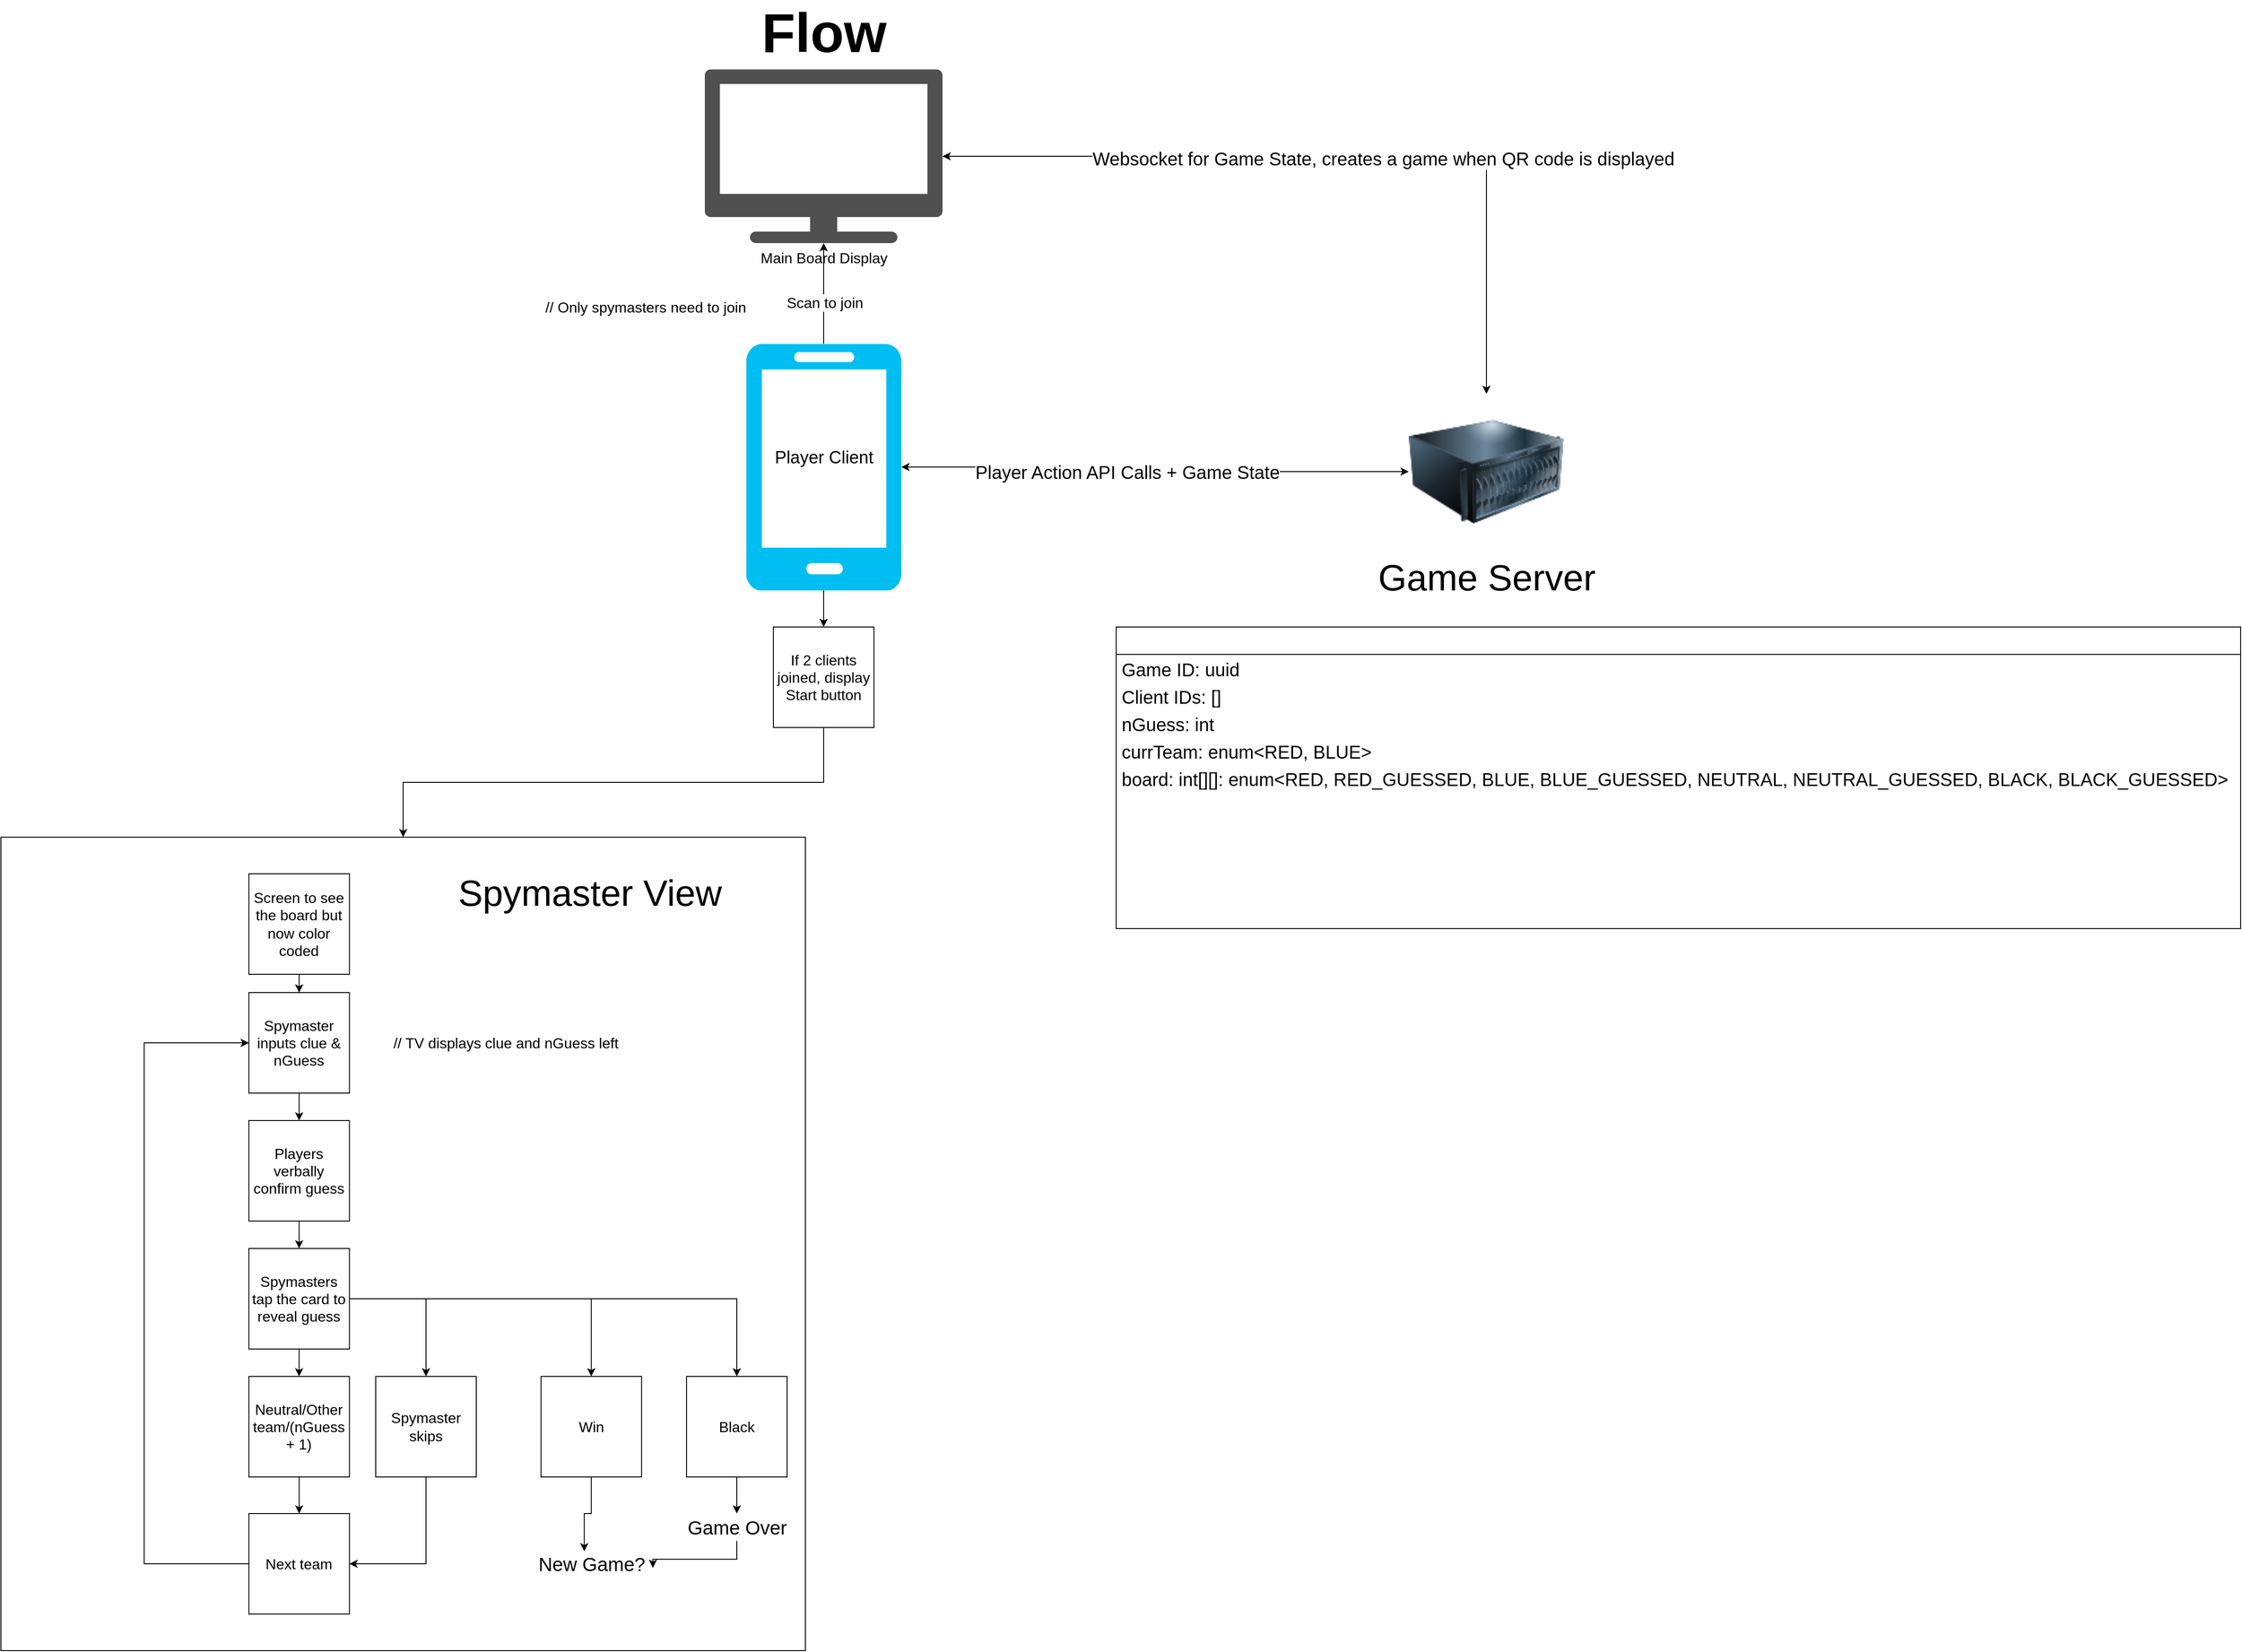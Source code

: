 <mxfile version="17.1.0" type="device"><diagram id="eKOl7I04I3RqvvIm3mIT" name="Page-1"><mxGraphModel dx="2793" dy="1146" grid="1" gridSize="10" guides="1" tooltips="1" connect="1" arrows="1" fold="1" page="1" pageScale="1" pageWidth="850" pageHeight="1100" math="0" shadow="0"><root><mxCell id="0"/><mxCell id="1" parent="0"/><mxCell id="Z1jZLjbEhrjlkGBgZ7YE-8" value="" style="group" vertex="1" connectable="0" parent="1"><mxGeometry x="325" y="410" width="170" height="270" as="geometry"/></mxCell><mxCell id="Z1jZLjbEhrjlkGBgZ7YE-6" value="" style="verticalLabelPosition=bottom;html=1;verticalAlign=top;align=center;strokeColor=none;fillColor=#00BEF2;shape=mxgraph.azure.mobile;pointerEvents=1;fontSize=19;" vertex="1" parent="Z1jZLjbEhrjlkGBgZ7YE-8"><mxGeometry width="170" height="270" as="geometry"/></mxCell><mxCell id="Z1jZLjbEhrjlkGBgZ7YE-7" value="Player Client" style="text;html=1;align=center;verticalAlign=middle;resizable=0;points=[];autosize=1;strokeColor=none;fillColor=none;fontSize=19;" vertex="1" parent="Z1jZLjbEhrjlkGBgZ7YE-8"><mxGeometry x="25" y="110" width="120" height="30" as="geometry"/></mxCell><mxCell id="Z1jZLjbEhrjlkGBgZ7YE-11" value="" style="group" vertex="1" connectable="0" parent="1"><mxGeometry x="280" y="110" width="260" height="190" as="geometry"/></mxCell><mxCell id="Z1jZLjbEhrjlkGBgZ7YE-12" value="&lt;font style=&quot;font-size: 16px&quot;&gt;Main Board Display&lt;/font&gt;" style="sketch=0;pointerEvents=1;shadow=0;dashed=0;html=1;strokeColor=none;fillColor=#505050;labelPosition=center;verticalLabelPosition=bottom;verticalAlign=top;outlineConnect=0;align=center;shape=mxgraph.office.devices.tv;" vertex="1" parent="Z1jZLjbEhrjlkGBgZ7YE-11"><mxGeometry width="260" height="190" as="geometry"/></mxCell><mxCell id="Z1jZLjbEhrjlkGBgZ7YE-9" value="" style="shape=image;html=1;verticalAlign=top;verticalLabelPosition=bottom;labelBackgroundColor=#ffffff;imageAspect=0;aspect=fixed;image=https://cdn2.iconfinder.com/data/icons/boxicons-regular-vol-3/24/bx-qr-scan-128.png;fontSize=19;container=1;" vertex="1" parent="Z1jZLjbEhrjlkGBgZ7YE-11"><mxGeometry x="90" y="40" width="80" height="80" as="geometry"/></mxCell><mxCell id="Z1jZLjbEhrjlkGBgZ7YE-15" style="edgeStyle=orthogonalEdgeStyle;rounded=0;orthogonalLoop=1;jettySize=auto;html=1;fontSize=16;" edge="1" parent="1" source="Z1jZLjbEhrjlkGBgZ7YE-6" target="Z1jZLjbEhrjlkGBgZ7YE-12"><mxGeometry relative="1" as="geometry"/></mxCell><mxCell id="Z1jZLjbEhrjlkGBgZ7YE-16" value="Scan to join" style="edgeLabel;html=1;align=center;verticalAlign=middle;resizable=0;points=[];fontSize=16;" vertex="1" connectable="0" parent="Z1jZLjbEhrjlkGBgZ7YE-15"><mxGeometry x="-0.177" y="-1" relative="1" as="geometry"><mxPoint as="offset"/></mxGeometry></mxCell><mxCell id="Z1jZLjbEhrjlkGBgZ7YE-24" value="// Only spymasters need to join" style="text;html=1;align=center;verticalAlign=middle;resizable=0;points=[];autosize=1;strokeColor=none;fillColor=none;fontSize=16;" vertex="1" parent="1"><mxGeometry x="95" y="360" width="240" height="20" as="geometry"/></mxCell><mxCell id="Z1jZLjbEhrjlkGBgZ7YE-41" value="&lt;b&gt;&lt;font style=&quot;font-size: 60px&quot;&gt;Flow&lt;/font&gt;&lt;/b&gt;" style="text;html=1;align=center;verticalAlign=middle;resizable=0;points=[];autosize=1;strokeColor=none;fillColor=none;fontSize=16;" vertex="1" parent="1"><mxGeometry x="335" y="50" width="150" height="40" as="geometry"/></mxCell><mxCell id="Z1jZLjbEhrjlkGBgZ7YE-55" style="edgeStyle=orthogonalEdgeStyle;rounded=0;orthogonalLoop=1;jettySize=auto;html=1;entryX=0.5;entryY=0;entryDx=0;entryDy=0;fontSize=40;" edge="1" parent="1" source="Z1jZLjbEhrjlkGBgZ7YE-49" target="Z1jZLjbEhrjlkGBgZ7YE-52"><mxGeometry relative="1" as="geometry"/></mxCell><mxCell id="Z1jZLjbEhrjlkGBgZ7YE-49" value="If 2 clients joined, display Start button" style="whiteSpace=wrap;html=1;aspect=fixed;fontSize=16;" vertex="1" parent="1"><mxGeometry x="355" y="720" width="110" height="110" as="geometry"/></mxCell><mxCell id="Z1jZLjbEhrjlkGBgZ7YE-50" style="edgeStyle=orthogonalEdgeStyle;rounded=0;orthogonalLoop=1;jettySize=auto;html=1;entryX=0.5;entryY=0;entryDx=0;entryDy=0;fontSize=21;" edge="1" parent="1" source="Z1jZLjbEhrjlkGBgZ7YE-6" target="Z1jZLjbEhrjlkGBgZ7YE-49"><mxGeometry relative="1" as="geometry"/></mxCell><mxCell id="Z1jZLjbEhrjlkGBgZ7YE-53" value="" style="group" vertex="1" connectable="0" parent="1"><mxGeometry x="-490" y="950" width="904.249" height="890" as="geometry"/></mxCell><mxCell id="Z1jZLjbEhrjlkGBgZ7YE-52" value="" style="rounded=0;whiteSpace=wrap;html=1;fontSize=21;" vertex="1" parent="Z1jZLjbEhrjlkGBgZ7YE-53"><mxGeometry width="880" height="890" as="geometry"/></mxCell><mxCell id="Z1jZLjbEhrjlkGBgZ7YE-23" value="Screen to see the board but now color coded" style="whiteSpace=wrap;html=1;aspect=fixed;fontSize=16;" vertex="1" parent="Z1jZLjbEhrjlkGBgZ7YE-53"><mxGeometry x="271.233" y="40" width="110" height="110" as="geometry"/></mxCell><mxCell id="Z1jZLjbEhrjlkGBgZ7YE-26" value="Spymaster inputs clue &amp;amp; nGuess" style="whiteSpace=wrap;html=1;aspect=fixed;fontSize=16;" vertex="1" parent="Z1jZLjbEhrjlkGBgZ7YE-53"><mxGeometry x="271.233" y="170" width="110" height="110" as="geometry"/></mxCell><mxCell id="Z1jZLjbEhrjlkGBgZ7YE-27" value="" style="edgeStyle=orthogonalEdgeStyle;rounded=0;orthogonalLoop=1;jettySize=auto;html=1;fontSize=16;" edge="1" parent="Z1jZLjbEhrjlkGBgZ7YE-53" source="Z1jZLjbEhrjlkGBgZ7YE-23" target="Z1jZLjbEhrjlkGBgZ7YE-26"><mxGeometry relative="1" as="geometry"/></mxCell><mxCell id="Z1jZLjbEhrjlkGBgZ7YE-28" value="Players verbally confirm guess" style="whiteSpace=wrap;html=1;aspect=fixed;fontSize=16;" vertex="1" parent="Z1jZLjbEhrjlkGBgZ7YE-53"><mxGeometry x="271.233" y="310" width="110" height="110" as="geometry"/></mxCell><mxCell id="Z1jZLjbEhrjlkGBgZ7YE-29" style="edgeStyle=orthogonalEdgeStyle;rounded=0;orthogonalLoop=1;jettySize=auto;html=1;entryX=0.5;entryY=0;entryDx=0;entryDy=0;fontSize=16;" edge="1" parent="Z1jZLjbEhrjlkGBgZ7YE-53" source="Z1jZLjbEhrjlkGBgZ7YE-26" target="Z1jZLjbEhrjlkGBgZ7YE-28"><mxGeometry relative="1" as="geometry"/></mxCell><mxCell id="Z1jZLjbEhrjlkGBgZ7YE-126" style="edgeStyle=orthogonalEdgeStyle;rounded=0;orthogonalLoop=1;jettySize=auto;html=1;entryX=0.5;entryY=0;entryDx=0;entryDy=0;fontSize=20;startArrow=none;startFill=0;" edge="1" parent="Z1jZLjbEhrjlkGBgZ7YE-53" source="Z1jZLjbEhrjlkGBgZ7YE-30" target="Z1jZLjbEhrjlkGBgZ7YE-120"><mxGeometry relative="1" as="geometry"/></mxCell><mxCell id="Z1jZLjbEhrjlkGBgZ7YE-30" value="Spymasters tap the card to reveal guess" style="whiteSpace=wrap;html=1;aspect=fixed;fontSize=16;" vertex="1" parent="Z1jZLjbEhrjlkGBgZ7YE-53"><mxGeometry x="271.233" y="450" width="110" height="110" as="geometry"/></mxCell><mxCell id="Z1jZLjbEhrjlkGBgZ7YE-31" style="edgeStyle=orthogonalEdgeStyle;rounded=0;orthogonalLoop=1;jettySize=auto;html=1;fontSize=16;" edge="1" parent="Z1jZLjbEhrjlkGBgZ7YE-53" source="Z1jZLjbEhrjlkGBgZ7YE-28" target="Z1jZLjbEhrjlkGBgZ7YE-30"><mxGeometry relative="1" as="geometry"/></mxCell><mxCell id="Z1jZLjbEhrjlkGBgZ7YE-32" value="Neutral/Other team/(nGuess + 1)" style="whiteSpace=wrap;html=1;aspect=fixed;fontSize=16;" vertex="1" parent="Z1jZLjbEhrjlkGBgZ7YE-53"><mxGeometry x="271.233" y="590" width="110" height="110" as="geometry"/></mxCell><mxCell id="Z1jZLjbEhrjlkGBgZ7YE-33" style="edgeStyle=orthogonalEdgeStyle;rounded=0;orthogonalLoop=1;jettySize=auto;html=1;fontSize=16;" edge="1" parent="Z1jZLjbEhrjlkGBgZ7YE-53" source="Z1jZLjbEhrjlkGBgZ7YE-30" target="Z1jZLjbEhrjlkGBgZ7YE-32"><mxGeometry relative="1" as="geometry"/></mxCell><mxCell id="Z1jZLjbEhrjlkGBgZ7YE-37" style="edgeStyle=orthogonalEdgeStyle;rounded=0;orthogonalLoop=1;jettySize=auto;html=1;entryX=0;entryY=0.5;entryDx=0;entryDy=0;fontSize=16;" edge="1" parent="Z1jZLjbEhrjlkGBgZ7YE-53" source="Z1jZLjbEhrjlkGBgZ7YE-35" target="Z1jZLjbEhrjlkGBgZ7YE-26"><mxGeometry relative="1" as="geometry"><Array as="points"><mxPoint x="156.712" y="795"/><mxPoint x="156.712" y="225"/></Array></mxGeometry></mxCell><mxCell id="Z1jZLjbEhrjlkGBgZ7YE-35" value="Next team" style="whiteSpace=wrap;html=1;aspect=fixed;fontSize=16;" vertex="1" parent="Z1jZLjbEhrjlkGBgZ7YE-53"><mxGeometry x="271.233" y="740" width="110" height="110" as="geometry"/></mxCell><mxCell id="Z1jZLjbEhrjlkGBgZ7YE-36" value="" style="edgeStyle=orthogonalEdgeStyle;rounded=0;orthogonalLoop=1;jettySize=auto;html=1;fontSize=16;" edge="1" parent="Z1jZLjbEhrjlkGBgZ7YE-53" source="Z1jZLjbEhrjlkGBgZ7YE-32" target="Z1jZLjbEhrjlkGBgZ7YE-35"><mxGeometry relative="1" as="geometry"/></mxCell><mxCell id="Z1jZLjbEhrjlkGBgZ7YE-40" style="edgeStyle=orthogonalEdgeStyle;rounded=0;orthogonalLoop=1;jettySize=auto;html=1;entryX=1;entryY=0.5;entryDx=0;entryDy=0;fontSize=16;exitX=0.5;exitY=1;exitDx=0;exitDy=0;" edge="1" parent="Z1jZLjbEhrjlkGBgZ7YE-53" source="Z1jZLjbEhrjlkGBgZ7YE-38" target="Z1jZLjbEhrjlkGBgZ7YE-35"><mxGeometry relative="1" as="geometry"/></mxCell><mxCell id="Z1jZLjbEhrjlkGBgZ7YE-38" value="Spymaster skips" style="whiteSpace=wrap;html=1;aspect=fixed;fontSize=16;" vertex="1" parent="Z1jZLjbEhrjlkGBgZ7YE-53"><mxGeometry x="409.997" y="590" width="110" height="110" as="geometry"/></mxCell><mxCell id="Z1jZLjbEhrjlkGBgZ7YE-39" style="edgeStyle=orthogonalEdgeStyle;rounded=0;orthogonalLoop=1;jettySize=auto;html=1;fontSize=16;" edge="1" parent="Z1jZLjbEhrjlkGBgZ7YE-53" source="Z1jZLjbEhrjlkGBgZ7YE-30" target="Z1jZLjbEhrjlkGBgZ7YE-38"><mxGeometry relative="1" as="geometry"/></mxCell><mxCell id="Z1jZLjbEhrjlkGBgZ7YE-43" value="// TV displays clue and nGuess left" style="text;html=1;align=center;verticalAlign=middle;resizable=0;points=[];autosize=1;strokeColor=none;fillColor=none;fontSize=16;" vertex="1" parent="Z1jZLjbEhrjlkGBgZ7YE-53"><mxGeometry x="421.918" y="215" width="260" height="20" as="geometry"/></mxCell><mxCell id="Z1jZLjbEhrjlkGBgZ7YE-44" value="Win" style="whiteSpace=wrap;html=1;aspect=fixed;fontSize=16;" vertex="1" parent="Z1jZLjbEhrjlkGBgZ7YE-53"><mxGeometry x="590.819" y="590" width="110" height="110" as="geometry"/></mxCell><mxCell id="Z1jZLjbEhrjlkGBgZ7YE-45" style="edgeStyle=orthogonalEdgeStyle;rounded=0;orthogonalLoop=1;jettySize=auto;html=1;fontSize=60;" edge="1" parent="Z1jZLjbEhrjlkGBgZ7YE-53" source="Z1jZLjbEhrjlkGBgZ7YE-30" target="Z1jZLjbEhrjlkGBgZ7YE-44"><mxGeometry relative="1" as="geometry"/></mxCell><mxCell id="Z1jZLjbEhrjlkGBgZ7YE-48" value="&lt;font style=&quot;font-size: 21px&quot;&gt;New Game?&lt;/font&gt;" style="text;html=1;align=center;verticalAlign=middle;resizable=0;points=[];autosize=1;strokeColor=none;fillColor=none;fontSize=16;" vertex="1" parent="Z1jZLjbEhrjlkGBgZ7YE-53"><mxGeometry x="580.814" y="780" width="130" height="30" as="geometry"/></mxCell><mxCell id="Z1jZLjbEhrjlkGBgZ7YE-46" style="edgeStyle=orthogonalEdgeStyle;rounded=0;orthogonalLoop=1;jettySize=auto;html=1;fontSize=60;entryX=0.441;entryY=0.047;entryDx=0;entryDy=0;entryPerimeter=0;" edge="1" parent="Z1jZLjbEhrjlkGBgZ7YE-53" source="Z1jZLjbEhrjlkGBgZ7YE-44" target="Z1jZLjbEhrjlkGBgZ7YE-48"><mxGeometry relative="1" as="geometry"><mxPoint x="717.26" y="750" as="targetPoint"/></mxGeometry></mxCell><mxCell id="Z1jZLjbEhrjlkGBgZ7YE-54" value="&lt;font style=&quot;font-size: 40px&quot;&gt;Spymaster View&lt;/font&gt;" style="text;html=1;align=center;verticalAlign=middle;resizable=0;points=[];autosize=1;strokeColor=none;fillColor=none;fontSize=21;" vertex="1" parent="Z1jZLjbEhrjlkGBgZ7YE-53"><mxGeometry x="494.247" y="40" width="300" height="40" as="geometry"/></mxCell><mxCell id="Z1jZLjbEhrjlkGBgZ7YE-124" style="edgeStyle=orthogonalEdgeStyle;rounded=0;orthogonalLoop=1;jettySize=auto;html=1;fontSize=20;startArrow=none;startFill=0;" edge="1" parent="Z1jZLjbEhrjlkGBgZ7YE-53" source="Z1jZLjbEhrjlkGBgZ7YE-120" target="Z1jZLjbEhrjlkGBgZ7YE-123"><mxGeometry relative="1" as="geometry"/></mxCell><mxCell id="Z1jZLjbEhrjlkGBgZ7YE-120" value="Black" style="whiteSpace=wrap;html=1;aspect=fixed;fontSize=16;" vertex="1" parent="Z1jZLjbEhrjlkGBgZ7YE-53"><mxGeometry x="749.999" y="590" width="110" height="110" as="geometry"/></mxCell><mxCell id="Z1jZLjbEhrjlkGBgZ7YE-125" style="edgeStyle=orthogonalEdgeStyle;rounded=0;orthogonalLoop=1;jettySize=auto;html=1;entryX=1.018;entryY=0.649;entryDx=0;entryDy=0;entryPerimeter=0;fontSize=20;startArrow=none;startFill=0;" edge="1" parent="Z1jZLjbEhrjlkGBgZ7YE-53" source="Z1jZLjbEhrjlkGBgZ7YE-123" target="Z1jZLjbEhrjlkGBgZ7YE-48"><mxGeometry relative="1" as="geometry"><Array as="points"><mxPoint x="805" y="790"/><mxPoint x="713" y="790"/></Array></mxGeometry></mxCell><mxCell id="Z1jZLjbEhrjlkGBgZ7YE-123" value="&lt;span style=&quot;font-size: 21px&quot;&gt;Game Over&lt;/span&gt;" style="text;html=1;align=center;verticalAlign=middle;resizable=0;points=[];autosize=1;strokeColor=none;fillColor=none;fontSize=16;" vertex="1" parent="Z1jZLjbEhrjlkGBgZ7YE-53"><mxGeometry x="744.994" y="740" width="120" height="30" as="geometry"/></mxCell><mxCell id="Z1jZLjbEhrjlkGBgZ7YE-82" value="Game Server" style="image;html=1;image=img/lib/clip_art/computers/Server_128x128.png;fontSize=40;" vertex="1" parent="1"><mxGeometry x="1050" y="465" width="170" height="170" as="geometry"/></mxCell><mxCell id="Z1jZLjbEhrjlkGBgZ7YE-83" style="edgeStyle=orthogonalEdgeStyle;rounded=0;orthogonalLoop=1;jettySize=auto;html=1;entryX=0.5;entryY=0;entryDx=0;entryDy=0;fontSize=40;startArrow=classic;startFill=1;" edge="1" parent="1" source="Z1jZLjbEhrjlkGBgZ7YE-12" target="Z1jZLjbEhrjlkGBgZ7YE-82"><mxGeometry relative="1" as="geometry"/></mxCell><mxCell id="Z1jZLjbEhrjlkGBgZ7YE-84" value="Websocket for Game State, creates a game when QR code is displayed" style="edgeLabel;html=1;align=center;verticalAlign=middle;resizable=0;points=[];fontSize=20;" vertex="1" connectable="0" parent="Z1jZLjbEhrjlkGBgZ7YE-83"><mxGeometry x="0.127" y="-2" relative="1" as="geometry"><mxPoint as="offset"/></mxGeometry></mxCell><mxCell id="Z1jZLjbEhrjlkGBgZ7YE-85" style="edgeStyle=orthogonalEdgeStyle;rounded=0;orthogonalLoop=1;jettySize=auto;html=1;entryX=0;entryY=0.5;entryDx=0;entryDy=0;fontSize=40;startArrow=classic;startFill=1;" edge="1" parent="1" source="Z1jZLjbEhrjlkGBgZ7YE-6" target="Z1jZLjbEhrjlkGBgZ7YE-82"><mxGeometry relative="1" as="geometry"/></mxCell><mxCell id="Z1jZLjbEhrjlkGBgZ7YE-86" value="&lt;font style=&quot;font-size: 20px&quot;&gt;Player Action API Calls + Game State&lt;/font&gt;" style="edgeLabel;html=1;align=center;verticalAlign=middle;resizable=0;points=[];fontSize=40;" vertex="1" connectable="0" parent="Z1jZLjbEhrjlkGBgZ7YE-85"><mxGeometry x="-0.118" y="2" relative="1" as="geometry"><mxPoint as="offset"/></mxGeometry></mxCell><mxCell id="Z1jZLjbEhrjlkGBgZ7YE-101" value="  " style="swimlane;fontStyle=0;childLayout=stackLayout;horizontal=1;startSize=30;horizontalStack=0;resizeParent=1;resizeParentMax=0;resizeLast=0;collapsible=1;marginBottom=0;fontSize=20;" vertex="1" parent="1"><mxGeometry x="730" y="720" width="1230" height="330" as="geometry"><mxRectangle x="1080" y="740" width="140" height="30" as="alternateBounds"/></mxGeometry></mxCell><mxCell id="Z1jZLjbEhrjlkGBgZ7YE-102" value="Game ID: uuid" style="text;strokeColor=none;fillColor=none;align=left;verticalAlign=middle;spacingLeft=4;spacingRight=4;overflow=hidden;points=[[0,0.5],[1,0.5]];portConstraint=eastwest;rotatable=0;fontSize=20;" vertex="1" parent="Z1jZLjbEhrjlkGBgZ7YE-101"><mxGeometry y="30" width="1230" height="30" as="geometry"/></mxCell><mxCell id="Z1jZLjbEhrjlkGBgZ7YE-103" value="Client IDs: []" style="text;strokeColor=none;fillColor=none;align=left;verticalAlign=middle;spacingLeft=4;spacingRight=4;overflow=hidden;points=[[0,0.5],[1,0.5]];portConstraint=eastwest;rotatable=0;fontSize=20;" vertex="1" parent="Z1jZLjbEhrjlkGBgZ7YE-101"><mxGeometry y="60" width="1230" height="30" as="geometry"/></mxCell><mxCell id="Z1jZLjbEhrjlkGBgZ7YE-104" value="nGuess: int" style="text;strokeColor=none;fillColor=none;align=left;verticalAlign=middle;spacingLeft=4;spacingRight=4;overflow=hidden;points=[[0,0.5],[1,0.5]];portConstraint=eastwest;rotatable=0;fontSize=20;" vertex="1" parent="Z1jZLjbEhrjlkGBgZ7YE-101"><mxGeometry y="90" width="1230" height="30" as="geometry"/></mxCell><mxCell id="Z1jZLjbEhrjlkGBgZ7YE-113" value="currTeam: enum&lt;RED, BLUE&gt;" style="text;strokeColor=none;fillColor=none;align=left;verticalAlign=middle;spacingLeft=4;spacingRight=4;overflow=hidden;points=[[0,0.5],[1,0.5]];portConstraint=eastwest;rotatable=0;fontSize=20;" vertex="1" parent="Z1jZLjbEhrjlkGBgZ7YE-101"><mxGeometry y="120" width="1230" height="30" as="geometry"/></mxCell><mxCell id="Z1jZLjbEhrjlkGBgZ7YE-119" value="board: int[][]: enum&lt;RED, RED_GUESSED, BLUE, BLUE_GUESSED, NEUTRAL, NEUTRAL_GUESSED, BLACK, BLACK_GUESSED&gt;" style="text;strokeColor=none;fillColor=none;align=left;verticalAlign=middle;spacingLeft=4;spacingRight=4;overflow=hidden;points=[[0,0.5],[1,0.5]];portConstraint=eastwest;rotatable=0;fontSize=20;" vertex="1" parent="Z1jZLjbEhrjlkGBgZ7YE-101"><mxGeometry y="150" width="1230" height="30" as="geometry"/></mxCell><mxCell id="Z1jZLjbEhrjlkGBgZ7YE-118" style="text;strokeColor=none;fillColor=none;align=left;verticalAlign=middle;spacingLeft=4;spacingRight=4;overflow=hidden;points=[[0,0.5],[1,0.5]];portConstraint=eastwest;rotatable=0;fontSize=20;" vertex="1" parent="Z1jZLjbEhrjlkGBgZ7YE-101"><mxGeometry y="180" width="1230" height="30" as="geometry"/></mxCell><mxCell id="Z1jZLjbEhrjlkGBgZ7YE-117" style="text;strokeColor=none;fillColor=none;align=left;verticalAlign=middle;spacingLeft=4;spacingRight=4;overflow=hidden;points=[[0,0.5],[1,0.5]];portConstraint=eastwest;rotatable=0;fontSize=20;" vertex="1" parent="Z1jZLjbEhrjlkGBgZ7YE-101"><mxGeometry y="210" width="1230" height="30" as="geometry"/></mxCell><mxCell id="Z1jZLjbEhrjlkGBgZ7YE-116" style="text;strokeColor=none;fillColor=none;align=left;verticalAlign=middle;spacingLeft=4;spacingRight=4;overflow=hidden;points=[[0,0.5],[1,0.5]];portConstraint=eastwest;rotatable=0;fontSize=20;" vertex="1" parent="Z1jZLjbEhrjlkGBgZ7YE-101"><mxGeometry y="240" width="1230" height="30" as="geometry"/></mxCell><mxCell id="Z1jZLjbEhrjlkGBgZ7YE-115" style="text;strokeColor=none;fillColor=none;align=left;verticalAlign=middle;spacingLeft=4;spacingRight=4;overflow=hidden;points=[[0,0.5],[1,0.5]];portConstraint=eastwest;rotatable=0;fontSize=20;" vertex="1" parent="Z1jZLjbEhrjlkGBgZ7YE-101"><mxGeometry y="270" width="1230" height="30" as="geometry"/></mxCell><mxCell id="Z1jZLjbEhrjlkGBgZ7YE-114" style="text;strokeColor=none;fillColor=none;align=left;verticalAlign=middle;spacingLeft=4;spacingRight=4;overflow=hidden;points=[[0,0.5],[1,0.5]];portConstraint=eastwest;rotatable=0;fontSize=20;" vertex="1" parent="Z1jZLjbEhrjlkGBgZ7YE-101"><mxGeometry y="300" width="1230" height="30" as="geometry"/></mxCell></root></mxGraphModel></diagram></mxfile>